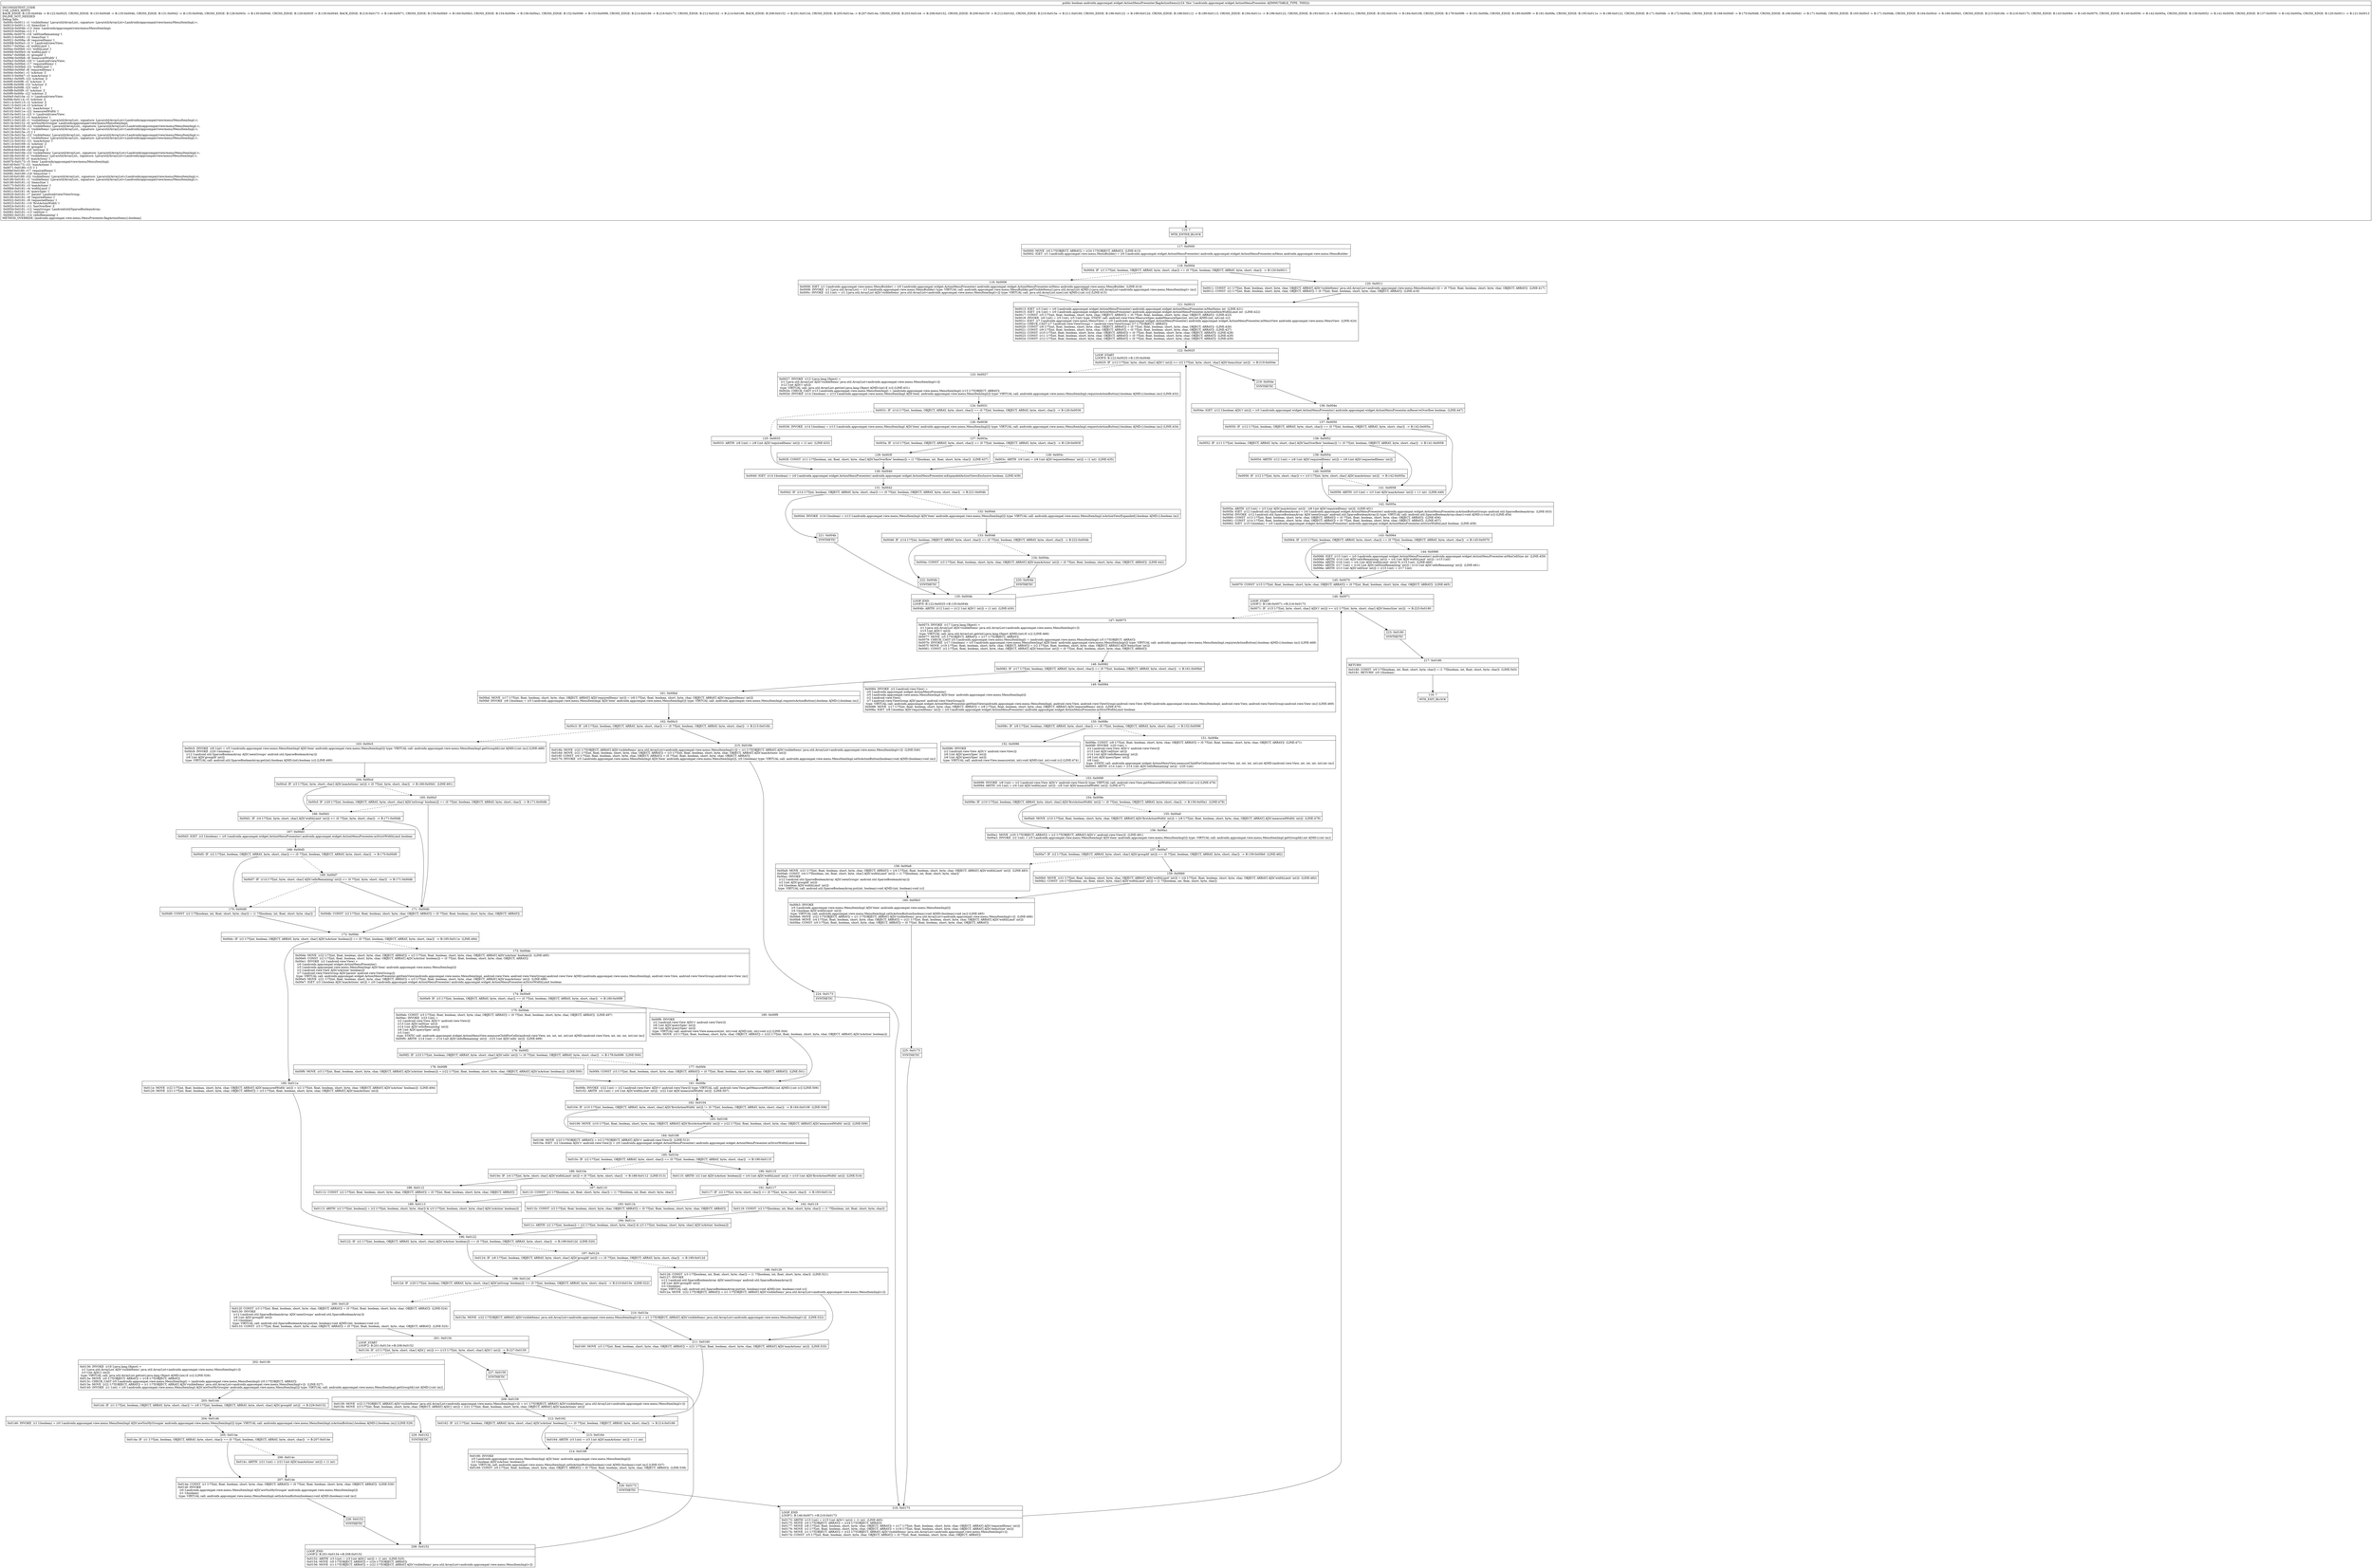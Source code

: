 digraph "CFG forandroidx.appcompat.widget.ActionMenuPresenter.flagActionItems()Z" {
Node_115 [shape=record,label="{115\:\ ?|MTH_ENTER_BLOCK\l}"];
Node_117 [shape=record,label="{117\:\ 0x0000|0x0000: MOVE  (r0 I:??[OBJECT, ARRAY]) = (r24 I:??[OBJECT, ARRAY])  (LINE:413)\l0x0002: IGET  (r1 I:androidx.appcompat.view.menu.MenuBuilder) = (r0 I:androidx.appcompat.widget.ActionMenuPresenter) androidx.appcompat.widget.ActionMenuPresenter.mMenu androidx.appcompat.view.menu.MenuBuilder \l}"];
Node_118 [shape=record,label="{118\:\ 0x0004|0x0004: IF  (r1 I:??[int, boolean, OBJECT, ARRAY, byte, short, char]) == (0 ??[int, boolean, OBJECT, ARRAY, byte, short, char])  \-\> B:120:0x0011 \l}"];
Node_119 [shape=record,label="{119\:\ 0x0006|0x0006: IGET  (r1 I:androidx.appcompat.view.menu.MenuBuilder) = (r0 I:androidx.appcompat.widget.ActionMenuPresenter) androidx.appcompat.widget.ActionMenuPresenter.mMenu androidx.appcompat.view.menu.MenuBuilder  (LINE:414)\l0x0008: INVOKE  (r1 I:java.util.ArrayList) = (r1 I:androidx.appcompat.view.menu.MenuBuilder) type: VIRTUAL call: androidx.appcompat.view.menu.MenuBuilder.getVisibleItems():java.util.ArrayList A[MD:():java.util.ArrayList\<androidx.appcompat.view.menu.MenuItemImpl\> (m)]\l0x000c: INVOKE  (r2 I:int) = (r1 I:java.util.ArrayList A[D('visibleItems' java.util.ArrayList\<androidx.appcompat.view.menu.MenuItemImpl\>)]) type: VIRTUAL call: java.util.ArrayList.size():int A[MD:():int (c)] (LINE:415)\l}"];
Node_121 [shape=record,label="{121\:\ 0x0013|0x0013: IGET  (r3 I:int) = (r0 I:androidx.appcompat.widget.ActionMenuPresenter) androidx.appcompat.widget.ActionMenuPresenter.mMaxItems int  (LINE:421)\l0x0015: IGET  (r4 I:int) = (r0 I:androidx.appcompat.widget.ActionMenuPresenter) androidx.appcompat.widget.ActionMenuPresenter.mActionItemWidthLimit int  (LINE:422)\l0x0017: CONST  (r5 I:??[int, float, boolean, short, byte, char, OBJECT, ARRAY]) = (0 ??[int, float, boolean, short, byte, char, OBJECT, ARRAY])  (LINE:423)\l0x0018: INVOKE  (r6 I:int) = (r5 I:int), (r5 I:int) type: STATIC call: android.view.View.MeasureSpec.makeMeasureSpec(int, int):int A[MD:(int, int):int (c)]\l0x001c: IGET  (r7 I:androidx.appcompat.view.menu.MenuView) = (r0 I:androidx.appcompat.widget.ActionMenuPresenter) androidx.appcompat.widget.ActionMenuPresenter.mMenuView androidx.appcompat.view.menu.MenuView  (LINE:424)\l0x001e: CHECK_CAST (r7 I:android.view.ViewGroup) = (android.view.ViewGroup) (r7 I:??[OBJECT, ARRAY]) \l0x0020: CONST  (r8 I:??[int, float, boolean, short, byte, char, OBJECT, ARRAY]) = (0 ??[int, float, boolean, short, byte, char, OBJECT, ARRAY])  (LINE:426)\l0x0021: CONST  (r9 I:??[int, float, boolean, short, byte, char, OBJECT, ARRAY]) = (0 ??[int, float, boolean, short, byte, char, OBJECT, ARRAY])  (LINE:427)\l0x0022: CONST  (r10 I:??[int, float, boolean, short, byte, char, OBJECT, ARRAY]) = (0 ??[int, float, boolean, short, byte, char, OBJECT, ARRAY])  (LINE:428)\l0x0023: CONST  (r11 I:??[int, float, boolean, short, byte, char, OBJECT, ARRAY]) = (0 ??[int, float, boolean, short, byte, char, OBJECT, ARRAY])  (LINE:429)\l0x0024: CONST  (r12 I:??[int, float, boolean, short, byte, char, OBJECT, ARRAY]) = (0 ??[int, float, boolean, short, byte, char, OBJECT, ARRAY])  (LINE:430)\l}"];
Node_122 [shape=record,label="{122\:\ 0x0025|LOOP_START\lLOOP:0: B:122:0x0025\-\>B:135:0x004b\l|0x0025: IF  (r12 I:??[int, byte, short, char] A[D('i' int)]) \>= (r2 I:??[int, byte, short, char] A[D('itemsSize' int)])  \-\> B:219:0x004e \l}"];
Node_123 [shape=record,label="{123\:\ 0x0027|0x0027: INVOKE  (r13 I:java.lang.Object) = \l  (r1 I:java.util.ArrayList A[D('visibleItems' java.util.ArrayList\<androidx.appcompat.view.menu.MenuItemImpl\>)])\l  (r12 I:int A[D('i' int)])\l type: VIRTUAL call: java.util.ArrayList.get(int):java.lang.Object A[MD:(int):E (c)] (LINE:431)\l0x002b: CHECK_CAST (r13 I:androidx.appcompat.view.menu.MenuItemImpl) = (androidx.appcompat.view.menu.MenuItemImpl) (r13 I:??[OBJECT, ARRAY]) \l0x002d: INVOKE  (r14 I:boolean) = (r13 I:androidx.appcompat.view.menu.MenuItemImpl A[D('item' androidx.appcompat.view.menu.MenuItemImpl)]) type: VIRTUAL call: androidx.appcompat.view.menu.MenuItemImpl.requiresActionButton():boolean A[MD:():boolean (m)] (LINE:432)\l}"];
Node_124 [shape=record,label="{124\:\ 0x0031|0x0031: IF  (r14 I:??[int, boolean, OBJECT, ARRAY, byte, short, char]) == (0 ??[int, boolean, OBJECT, ARRAY, byte, short, char])  \-\> B:126:0x0036 \l}"];
Node_125 [shape=record,label="{125\:\ 0x0033|0x0033: ARITH  (r8 I:int) = (r8 I:int A[D('requiredItems' int)]) + (1 int)  (LINE:433)\l}"];
Node_130 [shape=record,label="{130\:\ 0x0040|0x0040: IGET  (r14 I:boolean) = (r0 I:androidx.appcompat.widget.ActionMenuPresenter) androidx.appcompat.widget.ActionMenuPresenter.mExpandedActionViewsExclusive boolean  (LINE:439)\l}"];
Node_131 [shape=record,label="{131\:\ 0x0042|0x0042: IF  (r14 I:??[int, boolean, OBJECT, ARRAY, byte, short, char]) == (0 ??[int, boolean, OBJECT, ARRAY, byte, short, char])  \-\> B:221:0x004b \l}"];
Node_132 [shape=record,label="{132\:\ 0x0044|0x0044: INVOKE  (r14 I:boolean) = (r13 I:androidx.appcompat.view.menu.MenuItemImpl A[D('item' androidx.appcompat.view.menu.MenuItemImpl)]) type: VIRTUAL call: androidx.appcompat.view.menu.MenuItemImpl.isActionViewExpanded():boolean A[MD:():boolean (m)]\l}"];
Node_133 [shape=record,label="{133\:\ 0x0048|0x0048: IF  (r14 I:??[int, boolean, OBJECT, ARRAY, byte, short, char]) == (0 ??[int, boolean, OBJECT, ARRAY, byte, short, char])  \-\> B:222:0x004b \l}"];
Node_134 [shape=record,label="{134\:\ 0x004a|0x004a: CONST  (r3 I:??[int, float, boolean, short, byte, char, OBJECT, ARRAY] A[D('maxActions' int)]) = (0 ??[int, float, boolean, short, byte, char, OBJECT, ARRAY])  (LINE:442)\l}"];
Node_220 [shape=record,label="{220\:\ 0x004b|SYNTHETIC\l}"];
Node_135 [shape=record,label="{135\:\ 0x004b|LOOP_END\lLOOP:0: B:122:0x0025\-\>B:135:0x004b\l|0x004b: ARITH  (r12 I:int) = (r12 I:int A[D('i' int)]) + (1 int)  (LINE:430)\l}"];
Node_222 [shape=record,label="{222\:\ 0x004b|SYNTHETIC\l}"];
Node_221 [shape=record,label="{221\:\ 0x004b|SYNTHETIC\l}"];
Node_126 [shape=record,label="{126\:\ 0x0036|0x0036: INVOKE  (r14 I:boolean) = (r13 I:androidx.appcompat.view.menu.MenuItemImpl A[D('item' androidx.appcompat.view.menu.MenuItemImpl)]) type: VIRTUAL call: androidx.appcompat.view.menu.MenuItemImpl.requestsActionButton():boolean A[MD:():boolean (m)] (LINE:434)\l}"];
Node_127 [shape=record,label="{127\:\ 0x003a|0x003a: IF  (r14 I:??[int, boolean, OBJECT, ARRAY, byte, short, char]) == (0 ??[int, boolean, OBJECT, ARRAY, byte, short, char])  \-\> B:129:0x003f \l}"];
Node_128 [shape=record,label="{128\:\ 0x003c|0x003c: ARITH  (r9 I:int) = (r9 I:int A[D('requestedItems' int)]) + (1 int)  (LINE:435)\l}"];
Node_129 [shape=record,label="{129\:\ 0x003f|0x003f: CONST  (r11 I:??[boolean, int, float, short, byte, char] A[D('hasOverflow' boolean)]) = (1 ??[boolean, int, float, short, byte, char])  (LINE:437)\l}"];
Node_219 [shape=record,label="{219\:\ 0x004e|SYNTHETIC\l}"];
Node_136 [shape=record,label="{136\:\ 0x004e|0x004e: IGET  (r12 I:boolean A[D('i' int)]) = (r0 I:androidx.appcompat.widget.ActionMenuPresenter) androidx.appcompat.widget.ActionMenuPresenter.mReserveOverflow boolean  (LINE:447)\l}"];
Node_137 [shape=record,label="{137\:\ 0x0050|0x0050: IF  (r12 I:??[int, boolean, OBJECT, ARRAY, byte, short, char]) == (0 ??[int, boolean, OBJECT, ARRAY, byte, short, char])  \-\> B:142:0x005a \l}"];
Node_138 [shape=record,label="{138\:\ 0x0052|0x0052: IF  (r11 I:??[int, boolean, OBJECT, ARRAY, byte, short, char] A[D('hasOverflow' boolean)]) != (0 ??[int, boolean, OBJECT, ARRAY, byte, short, char])  \-\> B:141:0x0058 \l}"];
Node_139 [shape=record,label="{139\:\ 0x0054|0x0054: ARITH  (r12 I:int) = (r8 I:int A[D('requiredItems' int)]) + (r9 I:int A[D('requestedItems' int)]) \l}"];
Node_140 [shape=record,label="{140\:\ 0x0056|0x0056: IF  (r12 I:??[int, byte, short, char]) \<= (r3 I:??[int, byte, short, char] A[D('maxActions' int)])  \-\> B:142:0x005a \l}"];
Node_141 [shape=record,label="{141\:\ 0x0058|0x0058: ARITH  (r3 I:int) = (r3 I:int A[D('maxActions' int)]) + (\-1 int)  (LINE:449)\l}"];
Node_142 [shape=record,label="{142\:\ 0x005a|0x005a: ARITH  (r3 I:int) = (r3 I:int A[D('maxActions' int)]) \- (r8 I:int A[D('requiredItems' int)])  (LINE:451)\l0x005b: IGET  (r12 I:android.util.SparseBooleanArray) = (r0 I:androidx.appcompat.widget.ActionMenuPresenter) androidx.appcompat.widget.ActionMenuPresenter.mActionButtonGroups android.util.SparseBooleanArray  (LINE:453)\l0x005d: INVOKE  (r12 I:android.util.SparseBooleanArray A[D('seenGroups' android.util.SparseBooleanArray)]) type: VIRTUAL call: android.util.SparseBooleanArray.clear():void A[MD:():void (c)] (LINE:454)\l0x0060: CONST  (r13 I:??[int, float, boolean, short, byte, char, OBJECT, ARRAY]) = (0 ??[int, float, boolean, short, byte, char, OBJECT, ARRAY])  (LINE:456)\l0x0061: CONST  (r14 I:??[int, float, boolean, short, byte, char, OBJECT, ARRAY]) = (0 ??[int, float, boolean, short, byte, char, OBJECT, ARRAY])  (LINE:457)\l0x0062: IGET  (r15 I:boolean) = (r0 I:androidx.appcompat.widget.ActionMenuPresenter) androidx.appcompat.widget.ActionMenuPresenter.mStrictWidthLimit boolean  (LINE:458)\l}"];
Node_143 [shape=record,label="{143\:\ 0x0064|0x0064: IF  (r15 I:??[int, boolean, OBJECT, ARRAY, byte, short, char]) == (0 ??[int, boolean, OBJECT, ARRAY, byte, short, char])  \-\> B:145:0x0070 \l}"];
Node_144 [shape=record,label="{144\:\ 0x0066|0x0066: IGET  (r15 I:int) = (r0 I:androidx.appcompat.widget.ActionMenuPresenter) androidx.appcompat.widget.ActionMenuPresenter.mMinCellSize int  (LINE:459)\l0x0068: ARITH  (r14 I:int A[D('cellsRemaining' int)]) = (r4 I:int A[D('widthLimit' int)]) \/ (r15 I:int) \l0x006a: ARITH  (r16 I:int) = (r4 I:int A[D('widthLimit' int)]) % (r15 I:int)  (LINE:460)\l0x006c: ARITH  (r17 I:int) = (r16 I:int A[D('cellSizeRemaining' int)]) \/ (r14 I:int A[D('cellsRemaining' int)])  (LINE:461)\l0x006e: ARITH  (r13 I:int A[D('cellSize' int)]) = (r15 I:int) + (r17 I:int) \l}"];
Node_145 [shape=record,label="{145\:\ 0x0070|0x0070: CONST  (r15 I:??[int, float, boolean, short, byte, char, OBJECT, ARRAY]) = (0 ??[int, float, boolean, short, byte, char, OBJECT, ARRAY])  (LINE:465)\l}"];
Node_146 [shape=record,label="{146\:\ 0x0071|LOOP_START\lLOOP:1: B:146:0x0071\-\>B:216:0x0173\l|0x0071: IF  (r15 I:??[int, byte, short, char] A[D('i' int)]) \>= (r2 I:??[int, byte, short, char] A[D('itemsSize' int)])  \-\> B:223:0x0180 \l}"];
Node_147 [shape=record,label="{147\:\ 0x0073|0x0073: INVOKE  (r17 I:java.lang.Object) = \l  (r1 I:java.util.ArrayList A[D('visibleItems' java.util.ArrayList\<androidx.appcompat.view.menu.MenuItemImpl\>)])\l  (r15 I:int A[D('i' int)])\l type: VIRTUAL call: java.util.ArrayList.get(int):java.lang.Object A[MD:(int):E (c)] (LINE:466)\l0x0077: MOVE  (r5 I:??[OBJECT, ARRAY]) = (r17 I:??[OBJECT, ARRAY]) \l0x0079: CHECK_CAST (r5 I:androidx.appcompat.view.menu.MenuItemImpl) = (androidx.appcompat.view.menu.MenuItemImpl) (r5 I:??[OBJECT, ARRAY]) \l0x007b: INVOKE  (r17 I:boolean) = (r5 I:androidx.appcompat.view.menu.MenuItemImpl A[D('item' androidx.appcompat.view.menu.MenuItemImpl)]) type: VIRTUAL call: androidx.appcompat.view.menu.MenuItemImpl.requiresActionButton():boolean A[MD:():boolean (m)] (LINE:468)\l0x007f: MOVE  (r19 I:??[int, float, boolean, short, byte, char, OBJECT, ARRAY]) = (r2 I:??[int, float, boolean, short, byte, char, OBJECT, ARRAY] A[D('itemsSize' int)]) \l0x0081: CONST  (r2 I:??[int, float, boolean, short, byte, char, OBJECT, ARRAY] A[D('itemsSize' int)]) = (0 ??[int, float, boolean, short, byte, char, OBJECT, ARRAY]) \l}"];
Node_148 [shape=record,label="{148\:\ 0x0082|0x0082: IF  (r17 I:??[int, boolean, OBJECT, ARRAY, byte, short, char]) == (0 ??[int, boolean, OBJECT, ARRAY, byte, short, char])  \-\> B:161:0x00bd \l}"];
Node_149 [shape=record,label="{149\:\ 0x0084|0x0084: INVOKE  (r2 I:android.view.View) = \l  (r0 I:androidx.appcompat.widget.ActionMenuPresenter)\l  (r5 I:androidx.appcompat.view.menu.MenuItemImpl A[D('item' androidx.appcompat.view.menu.MenuItemImpl)])\l  (r2 I:android.view.View)\l  (r7 I:android.view.ViewGroup A[D('parent' android.view.ViewGroup)])\l type: VIRTUAL call: androidx.appcompat.widget.ActionMenuPresenter.getItemView(androidx.appcompat.view.menu.MenuItemImpl, android.view.View, android.view.ViewGroup):android.view.View A[MD:(androidx.appcompat.view.menu.MenuItemImpl, android.view.View, android.view.ViewGroup):android.view.View (m)] (LINE:469)\l0x0088: MOVE  (r17 I:??[int, float, boolean, short, byte, char, OBJECT, ARRAY]) = (r8 I:??[int, float, boolean, short, byte, char, OBJECT, ARRAY] A[D('requiredItems' int)])  (LINE:470)\l0x008a: IGET  (r8 I:boolean A[D('requiredItems' int)]) = (r0 I:androidx.appcompat.widget.ActionMenuPresenter) androidx.appcompat.widget.ActionMenuPresenter.mStrictWidthLimit boolean \l}"];
Node_150 [shape=record,label="{150\:\ 0x008c|0x008c: IF  (r8 I:??[int, boolean, OBJECT, ARRAY, byte, short, char]) == (0 ??[int, boolean, OBJECT, ARRAY, byte, short, char])  \-\> B:152:0x0096 \l}"];
Node_151 [shape=record,label="{151\:\ 0x008e|0x008e: CONST  (r8 I:??[int, float, boolean, short, byte, char, OBJECT, ARRAY]) = (0 ??[int, float, boolean, short, byte, char, OBJECT, ARRAY])  (LINE:471)\l0x008f: INVOKE  (r20 I:int) = \l  (r2 I:android.view.View A[D('v' android.view.View)])\l  (r13 I:int A[D('cellSize' int)])\l  (r14 I:int A[D('cellsRemaining' int)])\l  (r6 I:int A[D('querySpec' int)])\l  (r8 I:int)\l type: STATIC call: androidx.appcompat.widget.ActionMenuView.measureChildForCells(android.view.View, int, int, int, int):int A[MD:(android.view.View, int, int, int, int):int (m)]\l0x0093: ARITH  (r14 I:int) = (r14 I:int A[D('cellsRemaining' int)]) \- (r20 I:int) \l}"];
Node_153 [shape=record,label="{153\:\ 0x0099|0x0099: INVOKE  (r8 I:int) = (r2 I:android.view.View A[D('v' android.view.View)]) type: VIRTUAL call: android.view.View.getMeasuredWidth():int A[MD:():int (c)] (LINE:476)\l0x009d: ARITH  (r4 I:int) = (r4 I:int A[D('widthLimit' int)]) \- (r8 I:int A[D('measuredWidth' int)])  (LINE:477)\l}"];
Node_154 [shape=record,label="{154\:\ 0x009e|0x009e: IF  (r10 I:??[int, boolean, OBJECT, ARRAY, byte, short, char] A[D('firstActionWidth' int)]) != (0 ??[int, boolean, OBJECT, ARRAY, byte, short, char])  \-\> B:156:0x00a1  (LINE:478)\l}"];
Node_155 [shape=record,label="{155\:\ 0x00a0|0x00a0: MOVE  (r10 I:??[int, float, boolean, short, byte, char, OBJECT, ARRAY] A[D('firstActionWidth' int)]) = (r8 I:??[int, float, boolean, short, byte, char, OBJECT, ARRAY] A[D('measuredWidth' int)])  (LINE:479)\l}"];
Node_156 [shape=record,label="{156\:\ 0x00a1|0x00a1: MOVE  (r20 I:??[OBJECT, ARRAY]) = (r2 I:??[OBJECT, ARRAY] A[D('v' android.view.View)])  (LINE:481)\l0x00a3: INVOKE  (r2 I:int) = (r5 I:androidx.appcompat.view.menu.MenuItemImpl A[D('item' androidx.appcompat.view.menu.MenuItemImpl)]) type: VIRTUAL call: androidx.appcompat.view.menu.MenuItemImpl.getGroupId():int A[MD:():int (m)]\l}"];
Node_157 [shape=record,label="{157\:\ 0x00a7|0x00a7: IF  (r2 I:??[int, boolean, OBJECT, ARRAY, byte, short, char] A[D('groupId' int)]) == (0 ??[int, boolean, OBJECT, ARRAY, byte, short, char])  \-\> B:159:0x00b0  (LINE:482)\l}"];
Node_158 [shape=record,label="{158\:\ 0x00a9|0x00a9: MOVE  (r21 I:??[int, float, boolean, short, byte, char, OBJECT, ARRAY]) = (r4 I:??[int, float, boolean, short, byte, char, OBJECT, ARRAY] A[D('widthLimit' int)])  (LINE:483)\l0x00ab: CONST  (r4 I:??[boolean, int, float, short, byte, char] A[D('widthLimit' int)]) = (1 ??[boolean, int, float, short, byte, char]) \l0x00ac: INVOKE  \l  (r12 I:android.util.SparseBooleanArray A[D('seenGroups' android.util.SparseBooleanArray)])\l  (r2 I:int A[D('groupId' int)])\l  (r4 I:boolean A[D('widthLimit' int)])\l type: VIRTUAL call: android.util.SparseBooleanArray.put(int, boolean):void A[MD:(int, boolean):void (c)]\l}"];
Node_160 [shape=record,label="{160\:\ 0x00b3|0x00b3: INVOKE  \l  (r5 I:androidx.appcompat.view.menu.MenuItemImpl A[D('item' androidx.appcompat.view.menu.MenuItemImpl)])\l  (r4 I:boolean A[D('widthLimit' int)])\l type: VIRTUAL call: androidx.appcompat.view.menu.MenuItemImpl.setIsActionButton(boolean):void A[MD:(boolean):void (m)] (LINE:485)\l0x00b6: MOVE  (r22 I:??[OBJECT, ARRAY]) = (r1 I:??[OBJECT, ARRAY] A[D('visibleItems' java.util.ArrayList\<androidx.appcompat.view.menu.MenuItemImpl\>)])  (LINE:486)\l0x00b8: MOVE  (r4 I:??[int, float, boolean, short, byte, char, OBJECT, ARRAY]) = (r21 I:??[int, float, boolean, short, byte, char, OBJECT, ARRAY] A[D('widthLimit' int)]) \l0x00ba: CONST  (r0 I:??[int, float, boolean, short, byte, char, OBJECT, ARRAY]) = (0 ??[int, float, boolean, short, byte, char, OBJECT, ARRAY]) \l}"];
Node_225 [shape=record,label="{225\:\ 0x0173|SYNTHETIC\l}"];
Node_216 [shape=record,label="{216\:\ 0x0173|LOOP_END\lLOOP:1: B:146:0x0071\-\>B:216:0x0173\l|0x0173: ARITH  (r15 I:int) = (r15 I:int A[D('i' int)]) + (1 int)  (LINE:465)\l0x0175: MOVE  (r0 I:??[OBJECT, ARRAY]) = (r24 I:??[OBJECT, ARRAY]) \l0x0177: MOVE  (r8 I:??[int, float, boolean, short, byte, char, OBJECT, ARRAY]) = (r17 I:??[int, float, boolean, short, byte, char, OBJECT, ARRAY] A[D('requiredItems' int)]) \l0x0179: MOVE  (r2 I:??[int, float, boolean, short, byte, char, OBJECT, ARRAY]) = (r19 I:??[int, float, boolean, short, byte, char, OBJECT, ARRAY] A[D('itemsSize' int)]) \l0x017b: MOVE  (r1 I:??[OBJECT, ARRAY]) = (r22 I:??[OBJECT, ARRAY] A[D('visibleItems' java.util.ArrayList\<androidx.appcompat.view.menu.MenuItemImpl\>)]) \l0x017d: CONST  (r5 I:??[int, float, boolean, short, byte, char, OBJECT, ARRAY]) = (0 ??[int, float, boolean, short, byte, char, OBJECT, ARRAY]) \l}"];
Node_159 [shape=record,label="{159\:\ 0x00b0|0x00b0: MOVE  (r21 I:??[int, float, boolean, short, byte, char, OBJECT, ARRAY] A[D('widthLimit' int)]) = (r4 I:??[int, float, boolean, short, byte, char, OBJECT, ARRAY] A[D('widthLimit' int)])  (LINE:482)\l0x00b2: CONST  (r4 I:??[boolean, int, float, short, byte, char] A[D('widthLimit' int)]) = (1 ??[boolean, int, float, short, byte, char]) \l}"];
Node_152 [shape=record,label="{152\:\ 0x0096|0x0096: INVOKE  \l  (r2 I:android.view.View A[D('v' android.view.View)])\l  (r6 I:int A[D('querySpec' int)])\l  (r6 I:int A[D('querySpec' int)])\l type: VIRTUAL call: android.view.View.measure(int, int):void A[MD:(int, int):void (c)] (LINE:474)\l}"];
Node_161 [shape=record,label="{161\:\ 0x00bd|0x00bd: MOVE  (r17 I:??[int, float, boolean, short, byte, char, OBJECT, ARRAY] A[D('requiredItems' int)]) = (r8 I:??[int, float, boolean, short, byte, char, OBJECT, ARRAY] A[D('requiredItems' int)]) \l0x00bf: INVOKE  (r8 I:boolean) = (r5 I:androidx.appcompat.view.menu.MenuItemImpl A[D('item' androidx.appcompat.view.menu.MenuItemImpl)]) type: VIRTUAL call: androidx.appcompat.view.menu.MenuItemImpl.requestsActionButton():boolean A[MD:():boolean (m)]\l}"];
Node_162 [shape=record,label="{162\:\ 0x00c3|0x00c3: IF  (r8 I:??[int, boolean, OBJECT, ARRAY, byte, short, char]) == (0 ??[int, boolean, OBJECT, ARRAY, byte, short, char])  \-\> B:215:0x016b \l}"];
Node_163 [shape=record,label="{163\:\ 0x00c5|0x00c5: INVOKE  (r8 I:int) = (r5 I:androidx.appcompat.view.menu.MenuItemImpl A[D('item' androidx.appcompat.view.menu.MenuItemImpl)]) type: VIRTUAL call: androidx.appcompat.view.menu.MenuItemImpl.getGroupId():int A[MD:():int (m)] (LINE:489)\l0x00c9: INVOKE  (r20 I:boolean) = \l  (r12 I:android.util.SparseBooleanArray A[D('seenGroups' android.util.SparseBooleanArray)])\l  (r8 I:int A[D('groupId' int)])\l type: VIRTUAL call: android.util.SparseBooleanArray.get(int):boolean A[MD:(int):boolean (c)] (LINE:490)\l}"];
Node_164 [shape=record,label="{164\:\ 0x00cd|0x00cd: IF  (r3 I:??[int, byte, short, char] A[D('maxActions' int)]) \> (0 ??[int, byte, short, char])  \-\> B:166:0x00d1  (LINE:491)\l}"];
Node_165 [shape=record,label="{165\:\ 0x00cf|0x00cf: IF  (r20 I:??[int, boolean, OBJECT, ARRAY, byte, short, char] A[D('inGroup' boolean)]) == (0 ??[int, boolean, OBJECT, ARRAY, byte, short, char])  \-\> B:171:0x00db \l}"];
Node_171 [shape=record,label="{171\:\ 0x00db|0x00db: CONST  (r2 I:??[int, float, boolean, short, byte, char, OBJECT, ARRAY]) = (0 ??[int, float, boolean, short, byte, char, OBJECT, ARRAY]) \l}"];
Node_172 [shape=record,label="{172\:\ 0x00dc|0x00dc: IF  (r2 I:??[int, boolean, OBJECT, ARRAY, byte, short, char] A[D('isAction' boolean)]) == (0 ??[int, boolean, OBJECT, ARRAY, byte, short, char])  \-\> B:195:0x011e  (LINE:494)\l}"];
Node_173 [shape=record,label="{173\:\ 0x00de|0x00de: MOVE  (r22 I:??[int, float, boolean, short, byte, char, OBJECT, ARRAY]) = (r2 I:??[int, float, boolean, short, byte, char, OBJECT, ARRAY] A[D('isAction' boolean)])  (LINE:495)\l0x00e0: CONST  (r2 I:??[int, float, boolean, short, byte, char, OBJECT, ARRAY] A[D('isAction' boolean)]) = (0 ??[int, float, boolean, short, byte, char, OBJECT, ARRAY]) \l0x00e1: INVOKE  (r2 I:android.view.View) = \l  (r0 I:androidx.appcompat.widget.ActionMenuPresenter)\l  (r5 I:androidx.appcompat.view.menu.MenuItemImpl A[D('item' androidx.appcompat.view.menu.MenuItemImpl)])\l  (r2 I:android.view.View A[D('isAction' boolean)])\l  (r7 I:android.view.ViewGroup A[D('parent' android.view.ViewGroup)])\l type: VIRTUAL call: androidx.appcompat.widget.ActionMenuPresenter.getItemView(androidx.appcompat.view.menu.MenuItemImpl, android.view.View, android.view.ViewGroup):android.view.View A[MD:(androidx.appcompat.view.menu.MenuItemImpl, android.view.View, android.view.ViewGroup):android.view.View (m)]\l0x00e5: MOVE  (r21 I:??[int, float, boolean, short, byte, char, OBJECT, ARRAY]) = (r3 I:??[int, float, boolean, short, byte, char, OBJECT, ARRAY] A[D('maxActions' int)])  (LINE:496)\l0x00e7: IGET  (r3 I:boolean A[D('maxActions' int)]) = (r0 I:androidx.appcompat.widget.ActionMenuPresenter) androidx.appcompat.widget.ActionMenuPresenter.mStrictWidthLimit boolean \l}"];
Node_174 [shape=record,label="{174\:\ 0x00e9|0x00e9: IF  (r3 I:??[int, boolean, OBJECT, ARRAY, byte, short, char]) == (0 ??[int, boolean, OBJECT, ARRAY, byte, short, char])  \-\> B:180:0x00f9 \l}"];
Node_175 [shape=record,label="{175\:\ 0x00eb|0x00eb: CONST  (r3 I:??[int, float, boolean, short, byte, char, OBJECT, ARRAY]) = (0 ??[int, float, boolean, short, byte, char, OBJECT, ARRAY])  (LINE:497)\l0x00ec: INVOKE  (r23 I:int) = \l  (r2 I:android.view.View A[D('v' android.view.View)])\l  (r13 I:int A[D('cellSize' int)])\l  (r14 I:int A[D('cellsRemaining' int)])\l  (r6 I:int A[D('querySpec' int)])\l  (r3 I:int)\l type: STATIC call: androidx.appcompat.widget.ActionMenuView.measureChildForCells(android.view.View, int, int, int, int):int A[MD:(android.view.View, int, int, int, int):int (m)]\l0x00f0: ARITH  (r14 I:int) = (r14 I:int A[D('cellsRemaining' int)]) \- (r23 I:int A[D('cells' int)])  (LINE:499)\l}"];
Node_176 [shape=record,label="{176\:\ 0x00f2|0x00f2: IF  (r23 I:??[int, boolean, OBJECT, ARRAY, byte, short, char] A[D('cells' int)]) != (0 ??[int, boolean, OBJECT, ARRAY, byte, short, char])  \-\> B:178:0x00f6  (LINE:500)\l}"];
Node_177 [shape=record,label="{177\:\ 0x00f4|0x00f4: CONST  (r3 I:??[int, float, boolean, short, byte, char, OBJECT, ARRAY]) = (0 ??[int, float, boolean, short, byte, char, OBJECT, ARRAY])  (LINE:501)\l}"];
Node_181 [shape=record,label="{181\:\ 0x00fe|0x00fe: INVOKE  (r22 I:int) = (r2 I:android.view.View A[D('v' android.view.View)]) type: VIRTUAL call: android.view.View.getMeasuredWidth():int A[MD:():int (c)] (LINE:506)\l0x0102: ARITH  (r4 I:int) = (r4 I:int A[D('widthLimit' int)]) \- (r22 I:int A[D('measuredWidth' int)])  (LINE:507)\l}"];
Node_182 [shape=record,label="{182\:\ 0x0104|0x0104: IF  (r10 I:??[int, boolean, OBJECT, ARRAY, byte, short, char] A[D('firstActionWidth' int)]) != (0 ??[int, boolean, OBJECT, ARRAY, byte, short, char])  \-\> B:184:0x0108  (LINE:508)\l}"];
Node_183 [shape=record,label="{183\:\ 0x0106|0x0106: MOVE  (r10 I:??[int, float, boolean, short, byte, char, OBJECT, ARRAY] A[D('firstActionWidth' int)]) = (r22 I:??[int, float, boolean, short, byte, char, OBJECT, ARRAY] A[D('measuredWidth' int)])  (LINE:509)\l}"];
Node_184 [shape=record,label="{184\:\ 0x0108|0x0108: MOVE  (r23 I:??[OBJECT, ARRAY]) = (r2 I:??[OBJECT, ARRAY] A[D('v' android.view.View)])  (LINE:512)\l0x010a: IGET  (r2 I:boolean A[D('v' android.view.View)]) = (r0 I:androidx.appcompat.widget.ActionMenuPresenter) androidx.appcompat.widget.ActionMenuPresenter.mStrictWidthLimit boolean \l}"];
Node_185 [shape=record,label="{185\:\ 0x010c|0x010c: IF  (r2 I:??[int, boolean, OBJECT, ARRAY, byte, short, char]) == (0 ??[int, boolean, OBJECT, ARRAY, byte, short, char])  \-\> B:190:0x0115 \l}"];
Node_186 [shape=record,label="{186\:\ 0x010e|0x010e: IF  (r4 I:??[int, byte, short, char] A[D('widthLimit' int)]) \< (0 ??[int, byte, short, char])  \-\> B:188:0x0112  (LINE:513)\l}"];
Node_187 [shape=record,label="{187\:\ 0x0110|0x0110: CONST  (r2 I:??[boolean, int, float, short, byte, char]) = (1 ??[boolean, int, float, short, byte, char]) \l}"];
Node_189 [shape=record,label="{189\:\ 0x0113|0x0113: ARITH  (r2 I:??[int, boolean]) = (r2 I:??[int, boolean, short, byte, char]) & (r3 I:??[int, boolean, short, byte, char] A[D('isAction' boolean)]) \l}"];
Node_196 [shape=record,label="{196\:\ 0x0122|0x0122: IF  (r2 I:??[int, boolean, OBJECT, ARRAY, byte, short, char] A[D('isAction' boolean)]) == (0 ??[int, boolean, OBJECT, ARRAY, byte, short, char])  \-\> B:199:0x012d  (LINE:520)\l}"];
Node_197 [shape=record,label="{197\:\ 0x0124|0x0124: IF  (r8 I:??[int, boolean, OBJECT, ARRAY, byte, short, char] A[D('groupId' int)]) == (0 ??[int, boolean, OBJECT, ARRAY, byte, short, char])  \-\> B:199:0x012d \l}"];
Node_198 [shape=record,label="{198\:\ 0x0126|0x0126: CONST  (r3 I:??[boolean, int, float, short, byte, char]) = (1 ??[boolean, int, float, short, byte, char])  (LINE:521)\l0x0127: INVOKE  \l  (r12 I:android.util.SparseBooleanArray A[D('seenGroups' android.util.SparseBooleanArray)])\l  (r8 I:int A[D('groupId' int)])\l  (r3 I:boolean)\l type: VIRTUAL call: android.util.SparseBooleanArray.put(int, boolean):void A[MD:(int, boolean):void (c)]\l0x012a: MOVE  (r22 I:??[OBJECT, ARRAY]) = (r1 I:??[OBJECT, ARRAY] A[D('visibleItems' java.util.ArrayList\<androidx.appcompat.view.menu.MenuItemImpl\>)]) \l}"];
Node_211 [shape=record,label="{211\:\ 0x0160|0x0160: MOVE  (r3 I:??[int, float, boolean, short, byte, char, OBJECT, ARRAY]) = (r21 I:??[int, float, boolean, short, byte, char, OBJECT, ARRAY] A[D('maxActions' int)])  (LINE:535)\l}"];
Node_212 [shape=record,label="{212\:\ 0x0162|0x0162: IF  (r2 I:??[int, boolean, OBJECT, ARRAY, byte, short, char] A[D('isAction' boolean)]) == (0 ??[int, boolean, OBJECT, ARRAY, byte, short, char])  \-\> B:214:0x0166 \l}"];
Node_213 [shape=record,label="{213\:\ 0x0164|0x0164: ARITH  (r3 I:int) = (r3 I:int A[D('maxActions' int)]) + (\-1 int) \l}"];
Node_214 [shape=record,label="{214\:\ 0x0166|0x0166: INVOKE  \l  (r5 I:androidx.appcompat.view.menu.MenuItemImpl A[D('item' androidx.appcompat.view.menu.MenuItemImpl)])\l  (r2 I:boolean A[D('isAction' boolean)])\l type: VIRTUAL call: androidx.appcompat.view.menu.MenuItemImpl.setIsActionButton(boolean):void A[MD:(boolean):void (m)] (LINE:537)\l0x0169: CONST  (r0 I:??[int, float, boolean, short, byte, char, OBJECT, ARRAY]) = (0 ??[int, float, boolean, short, byte, char, OBJECT, ARRAY])  (LINE:538)\l}"];
Node_226 [shape=record,label="{226\:\ 0x0173|SYNTHETIC\l}"];
Node_199 [shape=record,label="{199\:\ 0x012d|0x012d: IF  (r20 I:??[int, boolean, OBJECT, ARRAY, byte, short, char] A[D('inGroup' boolean)]) == (0 ??[int, boolean, OBJECT, ARRAY, byte, short, char])  \-\> B:210:0x015e  (LINE:522)\l}"];
Node_200 [shape=record,label="{200\:\ 0x012f|0x012f: CONST  (r3 I:??[int, float, boolean, short, byte, char, OBJECT, ARRAY]) = (0 ??[int, float, boolean, short, byte, char, OBJECT, ARRAY])  (LINE:524)\l0x0130: INVOKE  \l  (r12 I:android.util.SparseBooleanArray A[D('seenGroups' android.util.SparseBooleanArray)])\l  (r8 I:int A[D('groupId' int)])\l  (r3 I:boolean)\l type: VIRTUAL call: android.util.SparseBooleanArray.put(int, boolean):void A[MD:(int, boolean):void (c)]\l0x0133: CONST  (r3 I:??[int, float, boolean, short, byte, char, OBJECT, ARRAY]) = (0 ??[int, float, boolean, short, byte, char, OBJECT, ARRAY])  (LINE:525)\l}"];
Node_201 [shape=record,label="{201\:\ 0x0134|LOOP_START\lLOOP:2: B:201:0x0134\-\>B:208:0x0152\l|0x0134: IF  (r3 I:??[int, byte, short, char] A[D('j' int)]) \>= (r15 I:??[int, byte, short, char] A[D('i' int)])  \-\> B:227:0x0159 \l}"];
Node_202 [shape=record,label="{202\:\ 0x0136|0x0136: INVOKE  (r18 I:java.lang.Object) = \l  (r1 I:java.util.ArrayList A[D('visibleItems' java.util.ArrayList\<androidx.appcompat.view.menu.MenuItemImpl\>)])\l  (r3 I:int A[D('j' int)])\l type: VIRTUAL call: java.util.ArrayList.get(int):java.lang.Object A[MD:(int):E (c)] (LINE:526)\l0x013a: MOVE  (r0 I:??[OBJECT, ARRAY]) = (r18 I:??[OBJECT, ARRAY]) \l0x013c: CHECK_CAST (r0 I:androidx.appcompat.view.menu.MenuItemImpl) = (androidx.appcompat.view.menu.MenuItemImpl) (r0 I:??[OBJECT, ARRAY]) \l0x013e: MOVE  (r22 I:??[OBJECT, ARRAY]) = (r1 I:??[OBJECT, ARRAY] A[D('visibleItems' java.util.ArrayList\<androidx.appcompat.view.menu.MenuItemImpl\>)])  (LINE:527)\l0x0140: INVOKE  (r1 I:int) = (r0 I:androidx.appcompat.view.menu.MenuItemImpl A[D('areYouMyGroupie' androidx.appcompat.view.menu.MenuItemImpl)]) type: VIRTUAL call: androidx.appcompat.view.menu.MenuItemImpl.getGroupId():int A[MD:():int (m)]\l}"];
Node_203 [shape=record,label="{203\:\ 0x0144|0x0144: IF  (r1 I:??[int, boolean, OBJECT, ARRAY, byte, short, char]) != (r8 I:??[int, boolean, OBJECT, ARRAY, byte, short, char] A[D('groupId' int)])  \-\> B:229:0x0152 \l}"];
Node_204 [shape=record,label="{204\:\ 0x0146|0x0146: INVOKE  (r1 I:boolean) = (r0 I:androidx.appcompat.view.menu.MenuItemImpl A[D('areYouMyGroupie' androidx.appcompat.view.menu.MenuItemImpl)]) type: VIRTUAL call: androidx.appcompat.view.menu.MenuItemImpl.isActionButton():boolean A[MD:():boolean (m)] (LINE:529)\l}"];
Node_205 [shape=record,label="{205\:\ 0x014a|0x014a: IF  (r1 I:??[int, boolean, OBJECT, ARRAY, byte, short, char]) == (0 ??[int, boolean, OBJECT, ARRAY, byte, short, char])  \-\> B:207:0x014e \l}"];
Node_206 [shape=record,label="{206\:\ 0x014c|0x014c: ARITH  (r21 I:int) = (r21 I:int A[D('maxActions' int)]) + (1 int) \l}"];
Node_207 [shape=record,label="{207\:\ 0x014e|0x014e: CONST  (r1 I:??[int, float, boolean, short, byte, char, OBJECT, ARRAY]) = (0 ??[int, float, boolean, short, byte, char, OBJECT, ARRAY])  (LINE:530)\l0x014f: INVOKE  \l  (r0 I:androidx.appcompat.view.menu.MenuItemImpl A[D('areYouMyGroupie' androidx.appcompat.view.menu.MenuItemImpl)])\l  (r1 I:boolean)\l type: VIRTUAL call: androidx.appcompat.view.menu.MenuItemImpl.setIsActionButton(boolean):void A[MD:(boolean):void (m)]\l}"];
Node_228 [shape=record,label="{228\:\ 0x0152|SYNTHETIC\l}"];
Node_208 [shape=record,label="{208\:\ 0x0152|LOOP_END\lLOOP:2: B:201:0x0134\-\>B:208:0x0152\l|0x0152: ARITH  (r3 I:int) = (r3 I:int A[D('j' int)]) + (1 int)  (LINE:525)\l0x0154: MOVE  (r0 I:??[OBJECT, ARRAY]) = (r24 I:??[OBJECT, ARRAY]) \l0x0156: MOVE  (r1 I:??[OBJECT, ARRAY]) = (r22 I:??[OBJECT, ARRAY] A[D('visibleItems' java.util.ArrayList\<androidx.appcompat.view.menu.MenuItemImpl\>)]) \l}"];
Node_229 [shape=record,label="{229\:\ 0x0152|SYNTHETIC\l}"];
Node_227 [shape=record,label="{227\:\ 0x0159|SYNTHETIC\l}"];
Node_209 [shape=record,label="{209\:\ 0x0159|0x0159: MOVE  (r22 I:??[OBJECT, ARRAY] A[D('visibleItems' java.util.ArrayList\<androidx.appcompat.view.menu.MenuItemImpl\>)]) = (r1 I:??[OBJECT, ARRAY] A[D('visibleItems' java.util.ArrayList\<androidx.appcompat.view.menu.MenuItemImpl\>)]) \l0x015b: MOVE  (r3 I:??[int, float, boolean, short, byte, char, OBJECT, ARRAY] A[D('j' int)]) = (r21 I:??[int, float, boolean, short, byte, char, OBJECT, ARRAY] A[D('maxActions' int)]) \l}"];
Node_210 [shape=record,label="{210\:\ 0x015e|0x015e: MOVE  (r22 I:??[OBJECT, ARRAY] A[D('visibleItems' java.util.ArrayList\<androidx.appcompat.view.menu.MenuItemImpl\>)]) = (r1 I:??[OBJECT, ARRAY] A[D('visibleItems' java.util.ArrayList\<androidx.appcompat.view.menu.MenuItemImpl\>)])  (LINE:522)\l}"];
Node_188 [shape=record,label="{188\:\ 0x0112|0x0112: CONST  (r2 I:??[int, float, boolean, short, byte, char, OBJECT, ARRAY]) = (0 ??[int, float, boolean, short, byte, char, OBJECT, ARRAY]) \l}"];
Node_190 [shape=record,label="{190\:\ 0x0115|0x0115: ARITH  (r2 I:int A[D('isAction' boolean)]) = (r4 I:int A[D('widthLimit' int)]) + (r10 I:int A[D('firstActionWidth' int)])  (LINE:516)\l}"];
Node_191 [shape=record,label="{191\:\ 0x0117|0x0117: IF  (r2 I:??[int, byte, short, char]) \<= (0 ??[int, byte, short, char])  \-\> B:193:0x011b \l}"];
Node_192 [shape=record,label="{192\:\ 0x0119|0x0119: CONST  (r2 I:??[boolean, int, float, short, byte, char]) = (1 ??[boolean, int, float, short, byte, char]) \l}"];
Node_194 [shape=record,label="{194\:\ 0x011c|0x011c: ARITH  (r2 I:??[int, boolean]) = (r2 I:??[int, boolean, short, byte, char]) & (r3 I:??[int, boolean, short, byte, char] A[D('isAction' boolean)]) \l}"];
Node_193 [shape=record,label="{193\:\ 0x011b|0x011b: CONST  (r2 I:??[int, float, boolean, short, byte, char, OBJECT, ARRAY]) = (0 ??[int, float, boolean, short, byte, char, OBJECT, ARRAY]) \l}"];
Node_178 [shape=record,label="{178\:\ 0x00f6|0x00f6: MOVE  (r3 I:??[int, float, boolean, short, byte, char, OBJECT, ARRAY] A[D('isAction' boolean)]) = (r22 I:??[int, float, boolean, short, byte, char, OBJECT, ARRAY] A[D('isAction' boolean)])  (LINE:500)\l}"];
Node_180 [shape=record,label="{180\:\ 0x00f9|0x00f9: INVOKE  \l  (r2 I:android.view.View A[D('v' android.view.View)])\l  (r6 I:int A[D('querySpec' int)])\l  (r6 I:int A[D('querySpec' int)])\l type: VIRTUAL call: android.view.View.measure(int, int):void A[MD:(int, int):void (c)] (LINE:504)\l0x00fc: MOVE  (r3 I:??[int, float, boolean, short, byte, char, OBJECT, ARRAY]) = (r22 I:??[int, float, boolean, short, byte, char, OBJECT, ARRAY] A[D('isAction' boolean)]) \l}"];
Node_195 [shape=record,label="{195\:\ 0x011e|0x011e: MOVE  (r22 I:??[int, float, boolean, short, byte, char, OBJECT, ARRAY] A[D('measuredWidth' int)]) = (r2 I:??[int, float, boolean, short, byte, char, OBJECT, ARRAY] A[D('isAction' boolean)])  (LINE:494)\l0x0120: MOVE  (r21 I:??[int, float, boolean, short, byte, char, OBJECT, ARRAY]) = (r3 I:??[int, float, boolean, short, byte, char, OBJECT, ARRAY] A[D('maxActions' int)]) \l}"];
Node_166 [shape=record,label="{166\:\ 0x00d1|0x00d1: IF  (r4 I:??[int, byte, short, char] A[D('widthLimit' int)]) \<= (0 ??[int, byte, short, char])  \-\> B:171:0x00db \l}"];
Node_167 [shape=record,label="{167\:\ 0x00d3|0x00d3: IGET  (r2 I:boolean) = (r0 I:androidx.appcompat.widget.ActionMenuPresenter) androidx.appcompat.widget.ActionMenuPresenter.mStrictWidthLimit boolean \l}"];
Node_168 [shape=record,label="{168\:\ 0x00d5|0x00d5: IF  (r2 I:??[int, boolean, OBJECT, ARRAY, byte, short, char]) == (0 ??[int, boolean, OBJECT, ARRAY, byte, short, char])  \-\> B:170:0x00d9 \l}"];
Node_169 [shape=record,label="{169\:\ 0x00d7|0x00d7: IF  (r14 I:??[int, byte, short, char] A[D('cellsRemaining' int)]) \<= (0 ??[int, byte, short, char])  \-\> B:171:0x00db \l}"];
Node_170 [shape=record,label="{170\:\ 0x00d9|0x00d9: CONST  (r2 I:??[boolean, int, float, short, byte, char]) = (1 ??[boolean, int, float, short, byte, char]) \l}"];
Node_215 [shape=record,label="{215\:\ 0x016b|0x016b: MOVE  (r22 I:??[OBJECT, ARRAY] A[D('visibleItems' java.util.ArrayList\<androidx.appcompat.view.menu.MenuItemImpl\>)]) = (r1 I:??[OBJECT, ARRAY] A[D('visibleItems' java.util.ArrayList\<androidx.appcompat.view.menu.MenuItemImpl\>)])  (LINE:540)\l0x016d: MOVE  (r21 I:??[int, float, boolean, short, byte, char, OBJECT, ARRAY]) = (r3 I:??[int, float, boolean, short, byte, char, OBJECT, ARRAY] A[D('maxActions' int)]) \l0x016f: CONST  (r0 I:??[int, float, boolean, short, byte, char, OBJECT, ARRAY]) = (0 ??[int, float, boolean, short, byte, char, OBJECT, ARRAY]) \l0x0170: INVOKE  (r5 I:androidx.appcompat.view.menu.MenuItemImpl A[D('item' androidx.appcompat.view.menu.MenuItemImpl)]), (r0 I:boolean) type: VIRTUAL call: androidx.appcompat.view.menu.MenuItemImpl.setIsActionButton(boolean):void A[MD:(boolean):void (m)]\l}"];
Node_224 [shape=record,label="{224\:\ 0x0173|SYNTHETIC\l}"];
Node_223 [shape=record,label="{223\:\ 0x0180|SYNTHETIC\l}"];
Node_217 [shape=record,label="{217\:\ 0x0180|RETURN\l|0x0180: CONST  (r0 I:??[boolean, int, float, short, byte, char]) = (1 ??[boolean, int, float, short, byte, char])  (LINE:543)\l0x0181: RETURN  (r0 I:boolean) \l}"];
Node_116 [shape=record,label="{116\:\ ?|MTH_EXIT_BLOCK\l}"];
Node_120 [shape=record,label="{120\:\ 0x0011|0x0011: CONST  (r1 I:??[int, float, boolean, short, byte, char, OBJECT, ARRAY] A[D('visibleItems' java.util.ArrayList\<androidx.appcompat.view.menu.MenuItemImpl\>)]) = (0 ??[int, float, boolean, short, byte, char, OBJECT, ARRAY])  (LINE:417)\l0x0012: CONST  (r2 I:??[int, float, boolean, short, byte, char, OBJECT, ARRAY]) = (0 ??[int, float, boolean, short, byte, char, OBJECT, ARRAY])  (LINE:418)\l}"];
MethodNode[shape=record,label="{public boolean androidx.appcompat.widget.ActionMenuPresenter.flagActionItems((r24 'this' I:androidx.appcompat.widget.ActionMenuPresenter A[IMMUTABLE_TYPE, THIS]))  | INCONSISTENT_CODE\lUSE_LINES_HINTS\lBACK_EDGE: B:135:0x004b \-\> B:122:0x0025, CROSS_EDGE: B:133:0x0048 \-\> B:135:0x004b, CROSS_EDGE: B:131:0x0042 \-\> B:135:0x004b, CROSS_EDGE: B:128:0x003c \-\> B:130:0x0040, CROSS_EDGE: B:129:0x003f \-\> B:130:0x0040, BACK_EDGE: B:216:0x0173 \-\> B:146:0x0071, CROSS_EDGE: B:159:0x00b0 \-\> B:160:0x00b3, CROSS_EDGE: B:154:0x009e \-\> B:156:0x00a1, CROSS_EDGE: B:152:0x0096 \-\> B:153:0x0099, CROSS_EDGE: B:214:0x0166 \-\> B:216:0x0173, CROSS_EDGE: B:212:0x0162 \-\> B:214:0x0166, BACK_EDGE: B:208:0x0152 \-\> B:201:0x0134, CROSS_EDGE: B:205:0x014a \-\> B:207:0x014e, CROSS_EDGE: B:203:0x0144 \-\> B:208:0x0152, CROSS_EDGE: B:209:0x0159 \-\> B:212:0x0162, CROSS_EDGE: B:210:0x015e \-\> B:211:0x0160, CROSS_EDGE: B:196:0x0122 \-\> B:199:0x012d, CROSS_EDGE: B:188:0x0112 \-\> B:189:0x0113, CROSS_EDGE: B:194:0x011c \-\> B:196:0x0122, CROSS_EDGE: B:193:0x011b \-\> B:194:0x011c, CROSS_EDGE: B:182:0x0104 \-\> B:184:0x0108, CROSS_EDGE: B:178:0x00f6 \-\> B:181:0x00fe, CROSS_EDGE: B:180:0x00f9 \-\> B:181:0x00fe, CROSS_EDGE: B:195:0x011e \-\> B:196:0x0122, CROSS_EDGE: B:171:0x00db \-\> B:172:0x00dc, CROSS_EDGE: B:168:0x00d5 \-\> B:170:0x00d9, CROSS_EDGE: B:166:0x00d1 \-\> B:171:0x00db, CROSS_EDGE: B:165:0x00cf \-\> B:171:0x00db, CROSS_EDGE: B:164:0x00cd \-\> B:166:0x00d1, CROSS_EDGE: B:215:0x016b \-\> B:216:0x0173, CROSS_EDGE: B:143:0x0064 \-\> B:145:0x0070, CROSS_EDGE: B:140:0x0056 \-\> B:142:0x005a, CROSS_EDGE: B:138:0x0052 \-\> B:141:0x0058, CROSS_EDGE: B:137:0x0050 \-\> B:142:0x005a, CROSS_EDGE: B:120:0x0011 \-\> B:121:0x0013\lINLINE_NOT_NEEDED\lDebug Info:\l  0x000c\-0x0011: r1 'visibleItems' Ljava\/util\/ArrayList;, signature: Ljava\/util\/ArrayList\<Landroidx\/appcompat\/view\/menu\/MenuItemImpl;\>;\l  0x0010\-0x0011: r2 'itemsSize' I\l  0x002d\-0x004b: r13 'item' Landroidx\/appcompat\/view\/menu\/MenuItemImpl;\l  0x0025\-0x004e: r12 'i' I\l  0x006c\-0x0070: r16 'cellSizeRemaining' I\l  0x0013\-0x0081: r2 'itemsSize' I\l  0x0021\-0x008a: r8 'requiredItems' I\l  0x0088\-0x00a3: r2 'v' Landroid\/view\/View;\l  0x0017\-0x00ac: r4 'widthLimit' I\l  0x00ac\-0x00b0: r21 'widthLimit' I\l  0x00b0\-0x00b3: r4 'widthLimit' I\l  0x00a7\-0x00b6: r2 'groupId' I\l  0x009d\-0x00b6: r8 'measuredWidth' I\l  0x00a3\-0x00b6: r20 'v' Landroid\/view\/View;\l  0x008a\-0x00bd: r17 'requiredItems' I\l  0x00b3\-0x00bd: r21 'widthLimit' I\l  0x00bd\-0x00bf: r8 'requiredItems' I\l  0x00dc\-0x00e1: r2 'isAction' Z\l  0x0015\-0x00e7: r3 'maxActions' I\l  0x00e1\-0x00f5: r22 'isAction' Z\l  0x00f5\-0x00f6: r3 'isAction' Z\l  0x00f6\-0x00f8: r22 'isAction' Z\l  0x00f0\-0x00f8: r23 'cells' I\l  0x00f8\-0x00f9: r3 'isAction' Z\l  0x00f9\-0x00fe: r22 'isAction' Z\l  0x00e5\-0x010a: r2 'v' Landroid\/view\/View;\l  0x00fe\-0x0114: r3 'isAction' Z\l  0x0114\-0x0115: r2 'isAction' Z\l  0x0115\-0x011d: r3 'isAction' Z\l  0x00e7\-0x011e: r21 'maxActions' I\l  0x0102\-0x011e: r22 'measuredWidth' I\l  0x010a\-0x011e: r23 'v' Landroid\/view\/View;\l  0x011e\-0x0122: r3 'maxActions' I\l  0x0012\-0x0140: r1 'visibleItems' Ljava\/util\/ArrayList;, signature: Ljava\/util\/ArrayList\<Landroidx\/appcompat\/view\/menu\/MenuItemImpl;\>;\l  0x013e\-0x0152: r0 'areYouMyGroupie' Landroidx\/appcompat\/view\/menu\/MenuItemImpl;\l  0x0140\-0x0159: r22 'visibleItems' Ljava\/util\/ArrayList;, signature: Ljava\/util\/ArrayList\<Landroidx\/appcompat\/view\/menu\/MenuItemImpl;\>;\l  0x0159\-0x015b: r1 'visibleItems' Ljava\/util\/ArrayList;, signature: Ljava\/util\/ArrayList\<Landroidx\/appcompat\/view\/menu\/MenuItemImpl;\>;\l  0x0134\-0x015e: r3 'j' I\l  0x015b\-0x015e: r22 'visibleItems' Ljava\/util\/ArrayList;, signature: Ljava\/util\/ArrayList\<Landroidx\/appcompat\/view\/menu\/MenuItemImpl;\>;\l  0x015e\-0x0160: r1 'visibleItems' Ljava\/util\/ArrayList;, signature: Ljava\/util\/ArrayList\<Landroidx\/appcompat\/view\/menu\/MenuItemImpl;\>;\l  0x0122\-0x0162: r21 'maxActions' I\l  0x011d\-0x0169: r2 'isAction' Z\l  0x00c9\-0x0169: r8 'groupId' I\l  0x00cd\-0x0169: r20 'inGroup' Z\l  0x0160\-0x016b: r22 'visibleItems' Ljava\/util\/ArrayList;, signature: Ljava\/util\/ArrayList\<Landroidx\/appcompat\/view\/menu\/MenuItemImpl;\>;\l  0x016b\-0x016f: r1 'visibleItems' Ljava\/util\/ArrayList;, signature: Ljava\/util\/ArrayList\<Landroidx\/appcompat\/view\/menu\/MenuItemImpl;\>;\l  0x0162\-0x016f: r3 'maxActions' I\l  0x007b\-0x0173: r5 'item' Landroidx\/appcompat\/view\/menu\/MenuItemImpl;\l  0x016f\-0x0173: r21 'maxActions' I\l  0x0071\-0x0180: r15 'i' I\l  0x00bf\-0x0180: r17 'requiredItems' I\l  0x0081\-0x0180: r19 'itemsSize' I\l  0x016f\-0x0180: r22 'visibleItems' Ljava\/util\/ArrayList;, signature: Ljava\/util\/ArrayList\<Landroidx\/appcompat\/view\/menu\/MenuItemImpl;\>;\l  0x0180\-0x0181: r1 'visibleItems' Ljava\/util\/ArrayList;, signature: Ljava\/util\/ArrayList\<Landroidx\/appcompat\/view\/menu\/MenuItemImpl;\>;\l  0x0180\-0x0181: r2 'itemsSize' I\l  0x0173\-0x0181: r3 'maxActions' I\l  0x00bd\-0x0181: r4 'widthLimit' I\l  0x001c\-0x0181: r6 'querySpec' I\l  0x0020\-0x0181: r7 'parent' Landroid\/view\/ViewGroup;\l  0x0180\-0x0181: r8 'requiredItems' I\l  0x0022\-0x0181: r9 'requestedItems' I\l  0x0023\-0x0181: r10 'firstActionWidth' I\l  0x0024\-0x0181: r11 'hasOverflow' Z\l  0x005d\-0x0181: r12 'seenGroups' Landroid\/util\/SparseBooleanArray;\l  0x0061\-0x0181: r13 'cellSize' I\l  0x0062\-0x0181: r14 'cellsRemaining' I\lMETHOD_OVERRIDE: [androidx.appcompat.view.menu.MenuPresenter.flagActionItems():boolean]\l}"];
MethodNode -> Node_115;Node_115 -> Node_117;
Node_117 -> Node_118;
Node_118 -> Node_119[style=dashed];
Node_118 -> Node_120;
Node_119 -> Node_121;
Node_121 -> Node_122;
Node_122 -> Node_123[style=dashed];
Node_122 -> Node_219;
Node_123 -> Node_124;
Node_124 -> Node_125[style=dashed];
Node_124 -> Node_126;
Node_125 -> Node_130;
Node_130 -> Node_131;
Node_131 -> Node_132[style=dashed];
Node_131 -> Node_221;
Node_132 -> Node_133;
Node_133 -> Node_134[style=dashed];
Node_133 -> Node_222;
Node_134 -> Node_220;
Node_220 -> Node_135;
Node_135 -> Node_122;
Node_222 -> Node_135;
Node_221 -> Node_135;
Node_126 -> Node_127;
Node_127 -> Node_128[style=dashed];
Node_127 -> Node_129;
Node_128 -> Node_130;
Node_129 -> Node_130;
Node_219 -> Node_136;
Node_136 -> Node_137;
Node_137 -> Node_138[style=dashed];
Node_137 -> Node_142;
Node_138 -> Node_139[style=dashed];
Node_138 -> Node_141;
Node_139 -> Node_140;
Node_140 -> Node_141[style=dashed];
Node_140 -> Node_142;
Node_141 -> Node_142;
Node_142 -> Node_143;
Node_143 -> Node_144[style=dashed];
Node_143 -> Node_145;
Node_144 -> Node_145;
Node_145 -> Node_146;
Node_146 -> Node_147[style=dashed];
Node_146 -> Node_223;
Node_147 -> Node_148;
Node_148 -> Node_149[style=dashed];
Node_148 -> Node_161;
Node_149 -> Node_150;
Node_150 -> Node_151[style=dashed];
Node_150 -> Node_152;
Node_151 -> Node_153;
Node_153 -> Node_154;
Node_154 -> Node_155[style=dashed];
Node_154 -> Node_156;
Node_155 -> Node_156;
Node_156 -> Node_157;
Node_157 -> Node_158[style=dashed];
Node_157 -> Node_159;
Node_158 -> Node_160;
Node_160 -> Node_225;
Node_225 -> Node_216;
Node_216 -> Node_146;
Node_159 -> Node_160;
Node_152 -> Node_153;
Node_161 -> Node_162;
Node_162 -> Node_163[style=dashed];
Node_162 -> Node_215;
Node_163 -> Node_164;
Node_164 -> Node_165[style=dashed];
Node_164 -> Node_166;
Node_165 -> Node_166[style=dashed];
Node_165 -> Node_171;
Node_171 -> Node_172;
Node_172 -> Node_173[style=dashed];
Node_172 -> Node_195;
Node_173 -> Node_174;
Node_174 -> Node_175[style=dashed];
Node_174 -> Node_180;
Node_175 -> Node_176;
Node_176 -> Node_177[style=dashed];
Node_176 -> Node_178;
Node_177 -> Node_181;
Node_181 -> Node_182;
Node_182 -> Node_183[style=dashed];
Node_182 -> Node_184;
Node_183 -> Node_184;
Node_184 -> Node_185;
Node_185 -> Node_186[style=dashed];
Node_185 -> Node_190;
Node_186 -> Node_187[style=dashed];
Node_186 -> Node_188;
Node_187 -> Node_189;
Node_189 -> Node_196;
Node_196 -> Node_197[style=dashed];
Node_196 -> Node_199;
Node_197 -> Node_198[style=dashed];
Node_197 -> Node_199;
Node_198 -> Node_211;
Node_211 -> Node_212;
Node_212 -> Node_213[style=dashed];
Node_212 -> Node_214;
Node_213 -> Node_214;
Node_214 -> Node_226;
Node_226 -> Node_216;
Node_199 -> Node_200[style=dashed];
Node_199 -> Node_210;
Node_200 -> Node_201;
Node_201 -> Node_202[style=dashed];
Node_201 -> Node_227;
Node_202 -> Node_203;
Node_203 -> Node_204[style=dashed];
Node_203 -> Node_229;
Node_204 -> Node_205;
Node_205 -> Node_206[style=dashed];
Node_205 -> Node_207;
Node_206 -> Node_207;
Node_207 -> Node_228;
Node_228 -> Node_208;
Node_208 -> Node_201;
Node_229 -> Node_208;
Node_227 -> Node_209;
Node_209 -> Node_212;
Node_210 -> Node_211;
Node_188 -> Node_189;
Node_190 -> Node_191;
Node_191 -> Node_192[style=dashed];
Node_191 -> Node_193;
Node_192 -> Node_194;
Node_194 -> Node_196;
Node_193 -> Node_194;
Node_178 -> Node_181;
Node_180 -> Node_181;
Node_195 -> Node_196;
Node_166 -> Node_167[style=dashed];
Node_166 -> Node_171;
Node_167 -> Node_168;
Node_168 -> Node_169[style=dashed];
Node_168 -> Node_170;
Node_169 -> Node_170[style=dashed];
Node_169 -> Node_171;
Node_170 -> Node_172;
Node_215 -> Node_224;
Node_224 -> Node_216;
Node_223 -> Node_217;
Node_217 -> Node_116;
Node_120 -> Node_121;
}

